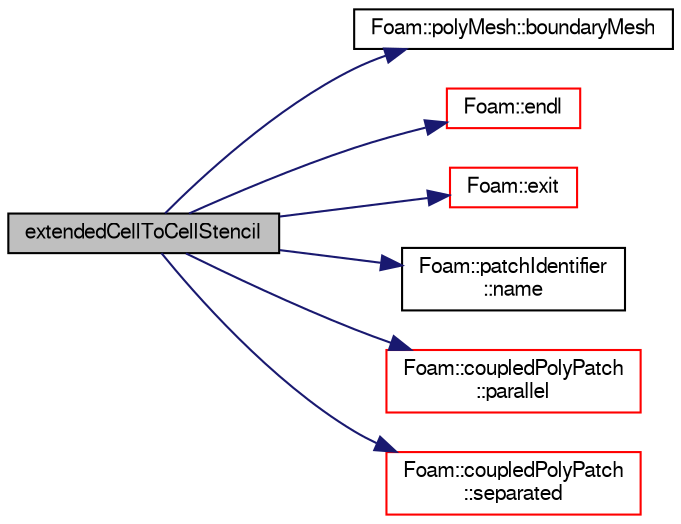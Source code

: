 digraph "extendedCellToCellStencil"
{
  bgcolor="transparent";
  edge [fontname="FreeSans",fontsize="10",labelfontname="FreeSans",labelfontsize="10"];
  node [fontname="FreeSans",fontsize="10",shape=record];
  rankdir="LR";
  Node0 [label="extendedCellToCellStencil",height=0.2,width=0.4,color="black", fillcolor="grey75", style="filled", fontcolor="black"];
  Node0 -> Node1 [color="midnightblue",fontsize="10",style="solid",fontname="FreeSans"];
  Node1 [label="Foam::polyMesh::boundaryMesh",height=0.2,width=0.4,color="black",URL="$a27410.html#a9f2b68c134340291eda6197f47f25484",tooltip="Return boundary mesh. "];
  Node0 -> Node2 [color="midnightblue",fontsize="10",style="solid",fontname="FreeSans"];
  Node2 [label="Foam::endl",height=0.2,width=0.4,color="red",URL="$a21124.html#a2db8fe02a0d3909e9351bb4275b23ce4",tooltip="Add newline and flush stream. "];
  Node0 -> Node4 [color="midnightblue",fontsize="10",style="solid",fontname="FreeSans"];
  Node4 [label="Foam::exit",height=0.2,width=0.4,color="red",URL="$a21124.html#a06ca7250d8e89caf05243ec094843642"];
  Node0 -> Node49 [color="midnightblue",fontsize="10",style="solid",fontname="FreeSans"];
  Node49 [label="Foam::patchIdentifier\l::name",height=0.2,width=0.4,color="black",URL="$a27122.html#acc80e00a8ac919288fb55bd14cc88bf6",tooltip="Return name. "];
  Node0 -> Node50 [color="midnightblue",fontsize="10",style="solid",fontname="FreeSans"];
  Node50 [label="Foam::coupledPolyPatch\l::parallel",height=0.2,width=0.4,color="red",URL="$a27426.html#a6f2ad23016ecf05385032d2ea2fea27d",tooltip="Are the cyclic planes parallel. "];
  Node0 -> Node52 [color="midnightblue",fontsize="10",style="solid",fontname="FreeSans"];
  Node52 [label="Foam::coupledPolyPatch\l::separated",height=0.2,width=0.4,color="red",URL="$a27426.html#a6b412b0f0250badc8106cec72d6b875c",tooltip="Are the planes separated. "];
}
